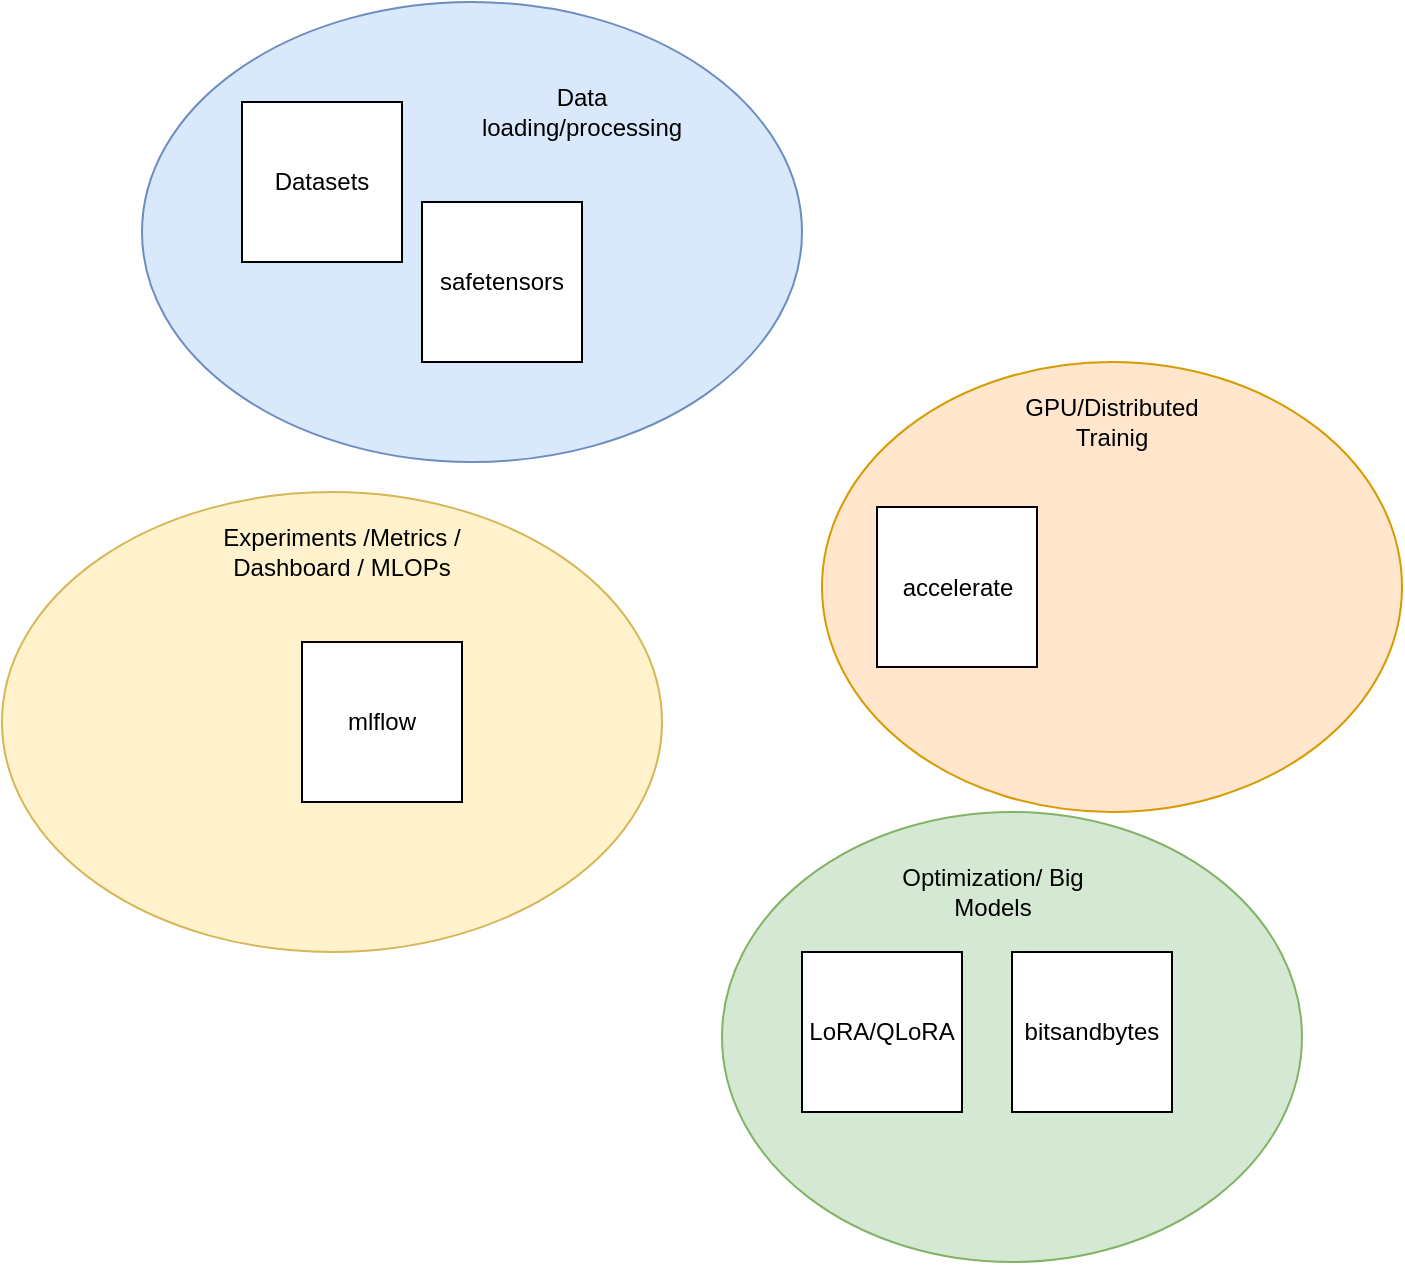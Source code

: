 <mxfile version="24.7.17">
  <diagram name="Page-1" id="rtLY-z0kwd8XUGwPWsnz">
    <mxGraphModel dx="976" dy="517" grid="1" gridSize="10" guides="1" tooltips="1" connect="1" arrows="1" fold="1" page="1" pageScale="1" pageWidth="850" pageHeight="1100" math="0" shadow="0">
      <root>
        <mxCell id="0" />
        <mxCell id="1" parent="0" />
        <mxCell id="CtJWYGTYjbnjc6yF9jzf-13" value="" style="ellipse;whiteSpace=wrap;html=1;fillColor=#fff2cc;strokeColor=#d6b656;" vertex="1" parent="1">
          <mxGeometry x="40" y="305" width="330" height="230" as="geometry" />
        </mxCell>
        <mxCell id="CtJWYGTYjbnjc6yF9jzf-9" value="" style="ellipse;whiteSpace=wrap;html=1;fillColor=#ffe6cc;strokeColor=#d79b00;" vertex="1" parent="1">
          <mxGeometry x="450" y="240" width="290" height="225" as="geometry" />
        </mxCell>
        <mxCell id="CtJWYGTYjbnjc6yF9jzf-8" value="" style="ellipse;whiteSpace=wrap;html=1;fillColor=#dae8fc;strokeColor=#6c8ebf;" vertex="1" parent="1">
          <mxGeometry x="110" y="60" width="330" height="230" as="geometry" />
        </mxCell>
        <mxCell id="CtJWYGTYjbnjc6yF9jzf-3" value="safetensors" style="whiteSpace=wrap;html=1;aspect=fixed;" vertex="1" parent="1">
          <mxGeometry x="250" y="160" width="80" height="80" as="geometry" />
        </mxCell>
        <mxCell id="CtJWYGTYjbnjc6yF9jzf-4" value="accelerate" style="whiteSpace=wrap;html=1;aspect=fixed;" vertex="1" parent="1">
          <mxGeometry x="477.5" y="312.5" width="80" height="80" as="geometry" />
        </mxCell>
        <mxCell id="CtJWYGTYjbnjc6yF9jzf-5" value="Datasets" style="whiteSpace=wrap;html=1;aspect=fixed;" vertex="1" parent="1">
          <mxGeometry x="160" y="110" width="80" height="80" as="geometry" />
        </mxCell>
        <mxCell id="CtJWYGTYjbnjc6yF9jzf-10" value="GPU/Distributed Trainig" style="text;strokeColor=none;align=center;fillColor=none;html=1;verticalAlign=middle;whiteSpace=wrap;rounded=0;" vertex="1" parent="1">
          <mxGeometry x="565" y="255" width="60" height="30" as="geometry" />
        </mxCell>
        <mxCell id="CtJWYGTYjbnjc6yF9jzf-11" value="Data loading/processing" style="text;strokeColor=none;align=center;fillColor=none;html=1;verticalAlign=middle;whiteSpace=wrap;rounded=0;" vertex="1" parent="1">
          <mxGeometry x="300" y="100" width="60" height="30" as="geometry" />
        </mxCell>
        <mxCell id="CtJWYGTYjbnjc6yF9jzf-12" value="mlflow" style="whiteSpace=wrap;html=1;aspect=fixed;" vertex="1" parent="1">
          <mxGeometry x="190" y="380" width="80" height="80" as="geometry" />
        </mxCell>
        <mxCell id="CtJWYGTYjbnjc6yF9jzf-14" value="Experiments /Metrics / Dashboard / MLOPs" style="text;strokeColor=none;align=center;fillColor=none;html=1;verticalAlign=middle;whiteSpace=wrap;rounded=0;" vertex="1" parent="1">
          <mxGeometry x="140" y="320" width="140" height="30" as="geometry" />
        </mxCell>
        <mxCell id="CtJWYGTYjbnjc6yF9jzf-15" value="" style="ellipse;whiteSpace=wrap;html=1;fillColor=#d5e8d4;strokeColor=#82b366;" vertex="1" parent="1">
          <mxGeometry x="400" y="465" width="290" height="225" as="geometry" />
        </mxCell>
        <mxCell id="CtJWYGTYjbnjc6yF9jzf-16" value="Optimization/ Big Models" style="text;strokeColor=none;align=center;fillColor=none;html=1;verticalAlign=middle;whiteSpace=wrap;rounded=0;" vertex="1" parent="1">
          <mxGeometry x="477.5" y="490" width="115" height="30" as="geometry" />
        </mxCell>
        <mxCell id="CtJWYGTYjbnjc6yF9jzf-17" value="LoRA/QLoRA" style="whiteSpace=wrap;html=1;aspect=fixed;" vertex="1" parent="1">
          <mxGeometry x="440" y="535" width="80" height="80" as="geometry" />
        </mxCell>
        <mxCell id="CtJWYGTYjbnjc6yF9jzf-18" value="bitsandbytes" style="whiteSpace=wrap;html=1;aspect=fixed;" vertex="1" parent="1">
          <mxGeometry x="545" y="535" width="80" height="80" as="geometry" />
        </mxCell>
      </root>
    </mxGraphModel>
  </diagram>
</mxfile>
